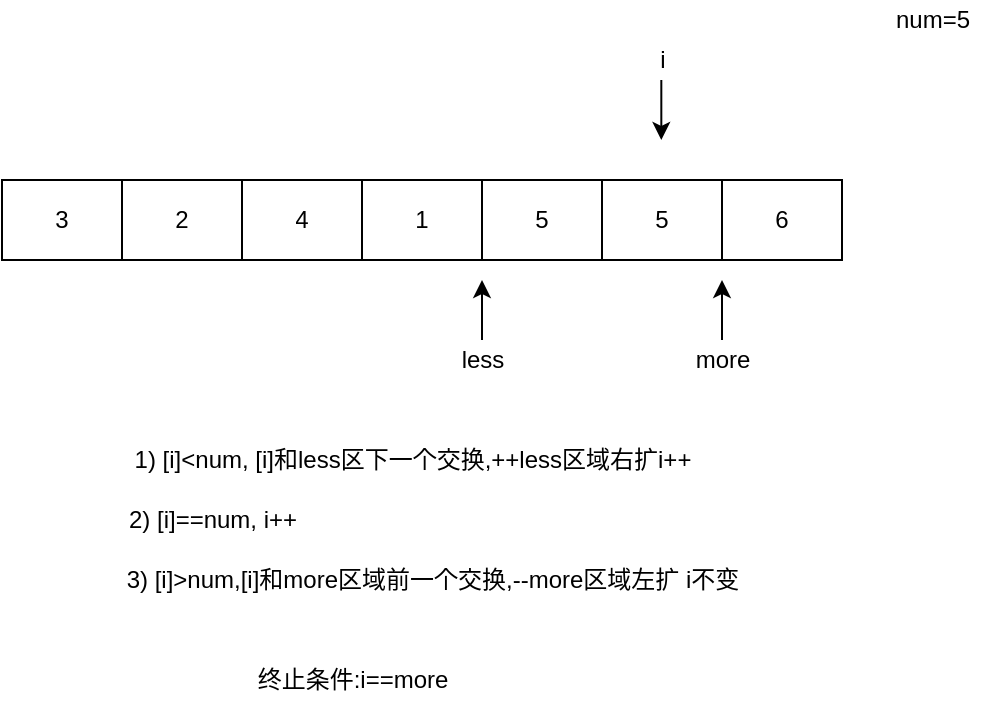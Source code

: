 <mxfile version="15.9.6" type="github">
  <diagram id="vu6pd3tTKvwdFA3u8qmg" name="第 1 页">
    <mxGraphModel dx="629" dy="541" grid="1" gridSize="10" guides="1" tooltips="1" connect="1" arrows="1" fold="1" page="1" pageScale="1" pageWidth="827" pageHeight="1169" math="0" shadow="0">
      <root>
        <mxCell id="0" />
        <mxCell id="1" parent="0" />
        <mxCell id="Xe2AMgJwstxFuLMxrUjn-1" value="" style="shape=table;startSize=0;container=1;collapsible=0;childLayout=tableLayout;" vertex="1" parent="1">
          <mxGeometry x="120" y="110" width="420" height="40" as="geometry" />
        </mxCell>
        <mxCell id="Xe2AMgJwstxFuLMxrUjn-2" value="" style="shape=partialRectangle;collapsible=0;dropTarget=0;pointerEvents=0;fillColor=none;top=0;left=0;bottom=0;right=0;points=[[0,0.5],[1,0.5]];portConstraint=eastwest;" vertex="1" parent="Xe2AMgJwstxFuLMxrUjn-1">
          <mxGeometry width="420" height="40" as="geometry" />
        </mxCell>
        <mxCell id="Xe2AMgJwstxFuLMxrUjn-3" value="3" style="shape=partialRectangle;html=1;whiteSpace=wrap;connectable=0;overflow=hidden;fillColor=none;top=0;left=0;bottom=0;right=0;pointerEvents=1;" vertex="1" parent="Xe2AMgJwstxFuLMxrUjn-2">
          <mxGeometry width="60" height="40" as="geometry">
            <mxRectangle width="60" height="40" as="alternateBounds" />
          </mxGeometry>
        </mxCell>
        <mxCell id="Xe2AMgJwstxFuLMxrUjn-4" value="2" style="shape=partialRectangle;html=1;whiteSpace=wrap;connectable=0;overflow=hidden;fillColor=none;top=0;left=0;bottom=0;right=0;pointerEvents=1;" vertex="1" parent="Xe2AMgJwstxFuLMxrUjn-2">
          <mxGeometry x="60" width="60" height="40" as="geometry">
            <mxRectangle width="60" height="40" as="alternateBounds" />
          </mxGeometry>
        </mxCell>
        <mxCell id="Xe2AMgJwstxFuLMxrUjn-5" value="4" style="shape=partialRectangle;html=1;whiteSpace=wrap;connectable=0;overflow=hidden;fillColor=none;top=0;left=0;bottom=0;right=0;pointerEvents=1;" vertex="1" parent="Xe2AMgJwstxFuLMxrUjn-2">
          <mxGeometry x="120" width="60" height="40" as="geometry">
            <mxRectangle width="60" height="40" as="alternateBounds" />
          </mxGeometry>
        </mxCell>
        <mxCell id="Xe2AMgJwstxFuLMxrUjn-6" value="1" style="shape=partialRectangle;html=1;whiteSpace=wrap;connectable=0;overflow=hidden;fillColor=none;top=0;left=0;bottom=0;right=0;pointerEvents=1;" vertex="1" parent="Xe2AMgJwstxFuLMxrUjn-2">
          <mxGeometry x="180" width="60" height="40" as="geometry">
            <mxRectangle width="60" height="40" as="alternateBounds" />
          </mxGeometry>
        </mxCell>
        <mxCell id="Xe2AMgJwstxFuLMxrUjn-7" value="5" style="shape=partialRectangle;html=1;whiteSpace=wrap;connectable=0;overflow=hidden;fillColor=none;top=0;left=0;bottom=0;right=0;pointerEvents=1;" vertex="1" parent="Xe2AMgJwstxFuLMxrUjn-2">
          <mxGeometry x="240" width="60" height="40" as="geometry">
            <mxRectangle width="60" height="40" as="alternateBounds" />
          </mxGeometry>
        </mxCell>
        <mxCell id="Xe2AMgJwstxFuLMxrUjn-8" value="5" style="shape=partialRectangle;html=1;whiteSpace=wrap;connectable=0;overflow=hidden;fillColor=none;top=0;left=0;bottom=0;right=0;pointerEvents=1;" vertex="1" parent="Xe2AMgJwstxFuLMxrUjn-2">
          <mxGeometry x="300" width="60" height="40" as="geometry">
            <mxRectangle width="60" height="40" as="alternateBounds" />
          </mxGeometry>
        </mxCell>
        <mxCell id="Xe2AMgJwstxFuLMxrUjn-9" value="6" style="shape=partialRectangle;html=1;whiteSpace=wrap;connectable=0;overflow=hidden;fillColor=none;top=0;left=0;bottom=0;right=0;pointerEvents=1;" vertex="1" parent="Xe2AMgJwstxFuLMxrUjn-2">
          <mxGeometry x="360" width="60" height="40" as="geometry">
            <mxRectangle width="60" height="40" as="alternateBounds" />
          </mxGeometry>
        </mxCell>
        <mxCell id="Xe2AMgJwstxFuLMxrUjn-16" value="" style="endArrow=classic;html=1;rounded=0;" edge="1" parent="1">
          <mxGeometry width="50" height="50" relative="1" as="geometry">
            <mxPoint x="360" y="190" as="sourcePoint" />
            <mxPoint x="360" y="160" as="targetPoint" />
          </mxGeometry>
        </mxCell>
        <mxCell id="Xe2AMgJwstxFuLMxrUjn-19" value="less" style="text;html=1;align=center;verticalAlign=middle;resizable=0;points=[];autosize=1;strokeColor=none;fillColor=none;" vertex="1" parent="1">
          <mxGeometry x="340" y="190" width="40" height="20" as="geometry" />
        </mxCell>
        <mxCell id="Xe2AMgJwstxFuLMxrUjn-20" value="" style="endArrow=classic;html=1;rounded=0;" edge="1" parent="1">
          <mxGeometry width="50" height="50" relative="1" as="geometry">
            <mxPoint x="480" y="190" as="sourcePoint" />
            <mxPoint x="480" y="160" as="targetPoint" />
          </mxGeometry>
        </mxCell>
        <mxCell id="Xe2AMgJwstxFuLMxrUjn-21" value="&lt;div&gt;more&lt;/div&gt;" style="text;html=1;align=center;verticalAlign=middle;resizable=0;points=[];autosize=1;strokeColor=none;fillColor=none;" vertex="1" parent="1">
          <mxGeometry x="460" y="190" width="40" height="20" as="geometry" />
        </mxCell>
        <mxCell id="Xe2AMgJwstxFuLMxrUjn-22" value="" style="endArrow=classic;html=1;rounded=0;" edge="1" parent="1">
          <mxGeometry width="50" height="50" relative="1" as="geometry">
            <mxPoint x="449.66" y="60" as="sourcePoint" />
            <mxPoint x="449.66" y="90" as="targetPoint" />
          </mxGeometry>
        </mxCell>
        <mxCell id="Xe2AMgJwstxFuLMxrUjn-23" value="i" style="text;html=1;align=center;verticalAlign=middle;resizable=0;points=[];autosize=1;strokeColor=none;fillColor=none;" vertex="1" parent="1">
          <mxGeometry x="440" y="40" width="20" height="20" as="geometry" />
        </mxCell>
        <mxCell id="Xe2AMgJwstxFuLMxrUjn-24" value="&lt;div&gt;num=5&lt;/div&gt;" style="text;html=1;align=center;verticalAlign=middle;resizable=0;points=[];autosize=1;strokeColor=none;fillColor=none;" vertex="1" parent="1">
          <mxGeometry x="560" y="20" width="50" height="20" as="geometry" />
        </mxCell>
        <mxCell id="Xe2AMgJwstxFuLMxrUjn-25" value="&lt;div&gt;1) [i]&amp;lt;num, [i]和less区下一个交换,++less区域右扩i++&lt;/div&gt;" style="text;html=1;align=center;verticalAlign=middle;resizable=0;points=[];autosize=1;strokeColor=none;fillColor=none;" vertex="1" parent="1">
          <mxGeometry x="175" y="240" width="300" height="20" as="geometry" />
        </mxCell>
        <mxCell id="Xe2AMgJwstxFuLMxrUjn-26" value="2) [i]==num, i++" style="text;html=1;align=center;verticalAlign=middle;resizable=0;points=[];autosize=1;strokeColor=none;fillColor=none;" vertex="1" parent="1">
          <mxGeometry x="175" y="270" width="100" height="20" as="geometry" />
        </mxCell>
        <mxCell id="Xe2AMgJwstxFuLMxrUjn-27" value="3) [i]&amp;gt;num,[i]和more区域前一个交换,--more区域左扩 i不变" style="text;html=1;align=center;verticalAlign=middle;resizable=0;points=[];autosize=1;strokeColor=none;fillColor=none;" vertex="1" parent="1">
          <mxGeometry x="170" y="300" width="330" height="20" as="geometry" />
        </mxCell>
        <mxCell id="Xe2AMgJwstxFuLMxrUjn-29" value="&lt;div&gt;终止条件:i==more&lt;/div&gt;" style="text;html=1;align=center;verticalAlign=middle;resizable=0;points=[];autosize=1;strokeColor=none;fillColor=none;" vertex="1" parent="1">
          <mxGeometry x="240" y="350" width="110" height="20" as="geometry" />
        </mxCell>
      </root>
    </mxGraphModel>
  </diagram>
</mxfile>
